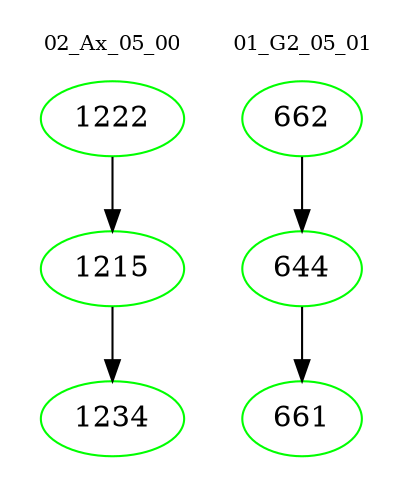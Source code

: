 digraph{
subgraph cluster_0 {
color = white
label = "02_Ax_05_00";
fontsize=10;
T0_1222 [label="1222", color="green"]
T0_1222 -> T0_1215 [color="black"]
T0_1215 [label="1215", color="green"]
T0_1215 -> T0_1234 [color="black"]
T0_1234 [label="1234", color="green"]
}
subgraph cluster_1 {
color = white
label = "01_G2_05_01";
fontsize=10;
T1_662 [label="662", color="green"]
T1_662 -> T1_644 [color="black"]
T1_644 [label="644", color="green"]
T1_644 -> T1_661 [color="black"]
T1_661 [label="661", color="green"]
}
}
